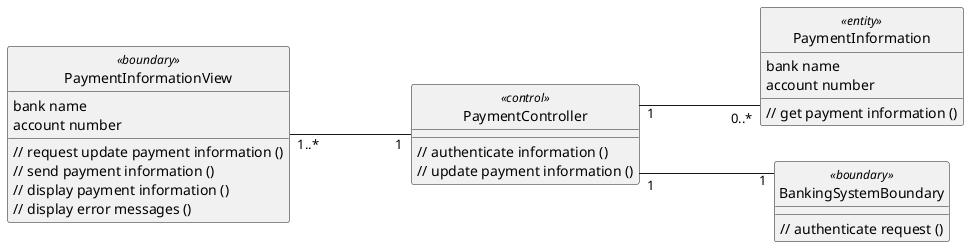 @startuml 
skinparam classAttributeIconSize 0
skinparam linetype ortho
left to right direction
hide circle
class PaymentInformationView <<boundary>> {
    bank name
    account number

    // request update payment information ()
    // send payment information ()
    // display payment information ()
    // display error messages ()

    }

class PaymentController <<control>> {
    

    // authenticate information ()
    // update payment information ()

    }

class PaymentInformation <<entity>> {
    bank name
    account number

    // get payment information ()

    }

class BankingSystemBoundary <<boundary>> {
    

    // authenticate request ()


    }

PaymentInformationView "1..*" --- "1" PaymentController

PaymentController "1" --- "0..*" PaymentInformation

PaymentController "1" --- "1" BankingSystemBoundary

@enduml